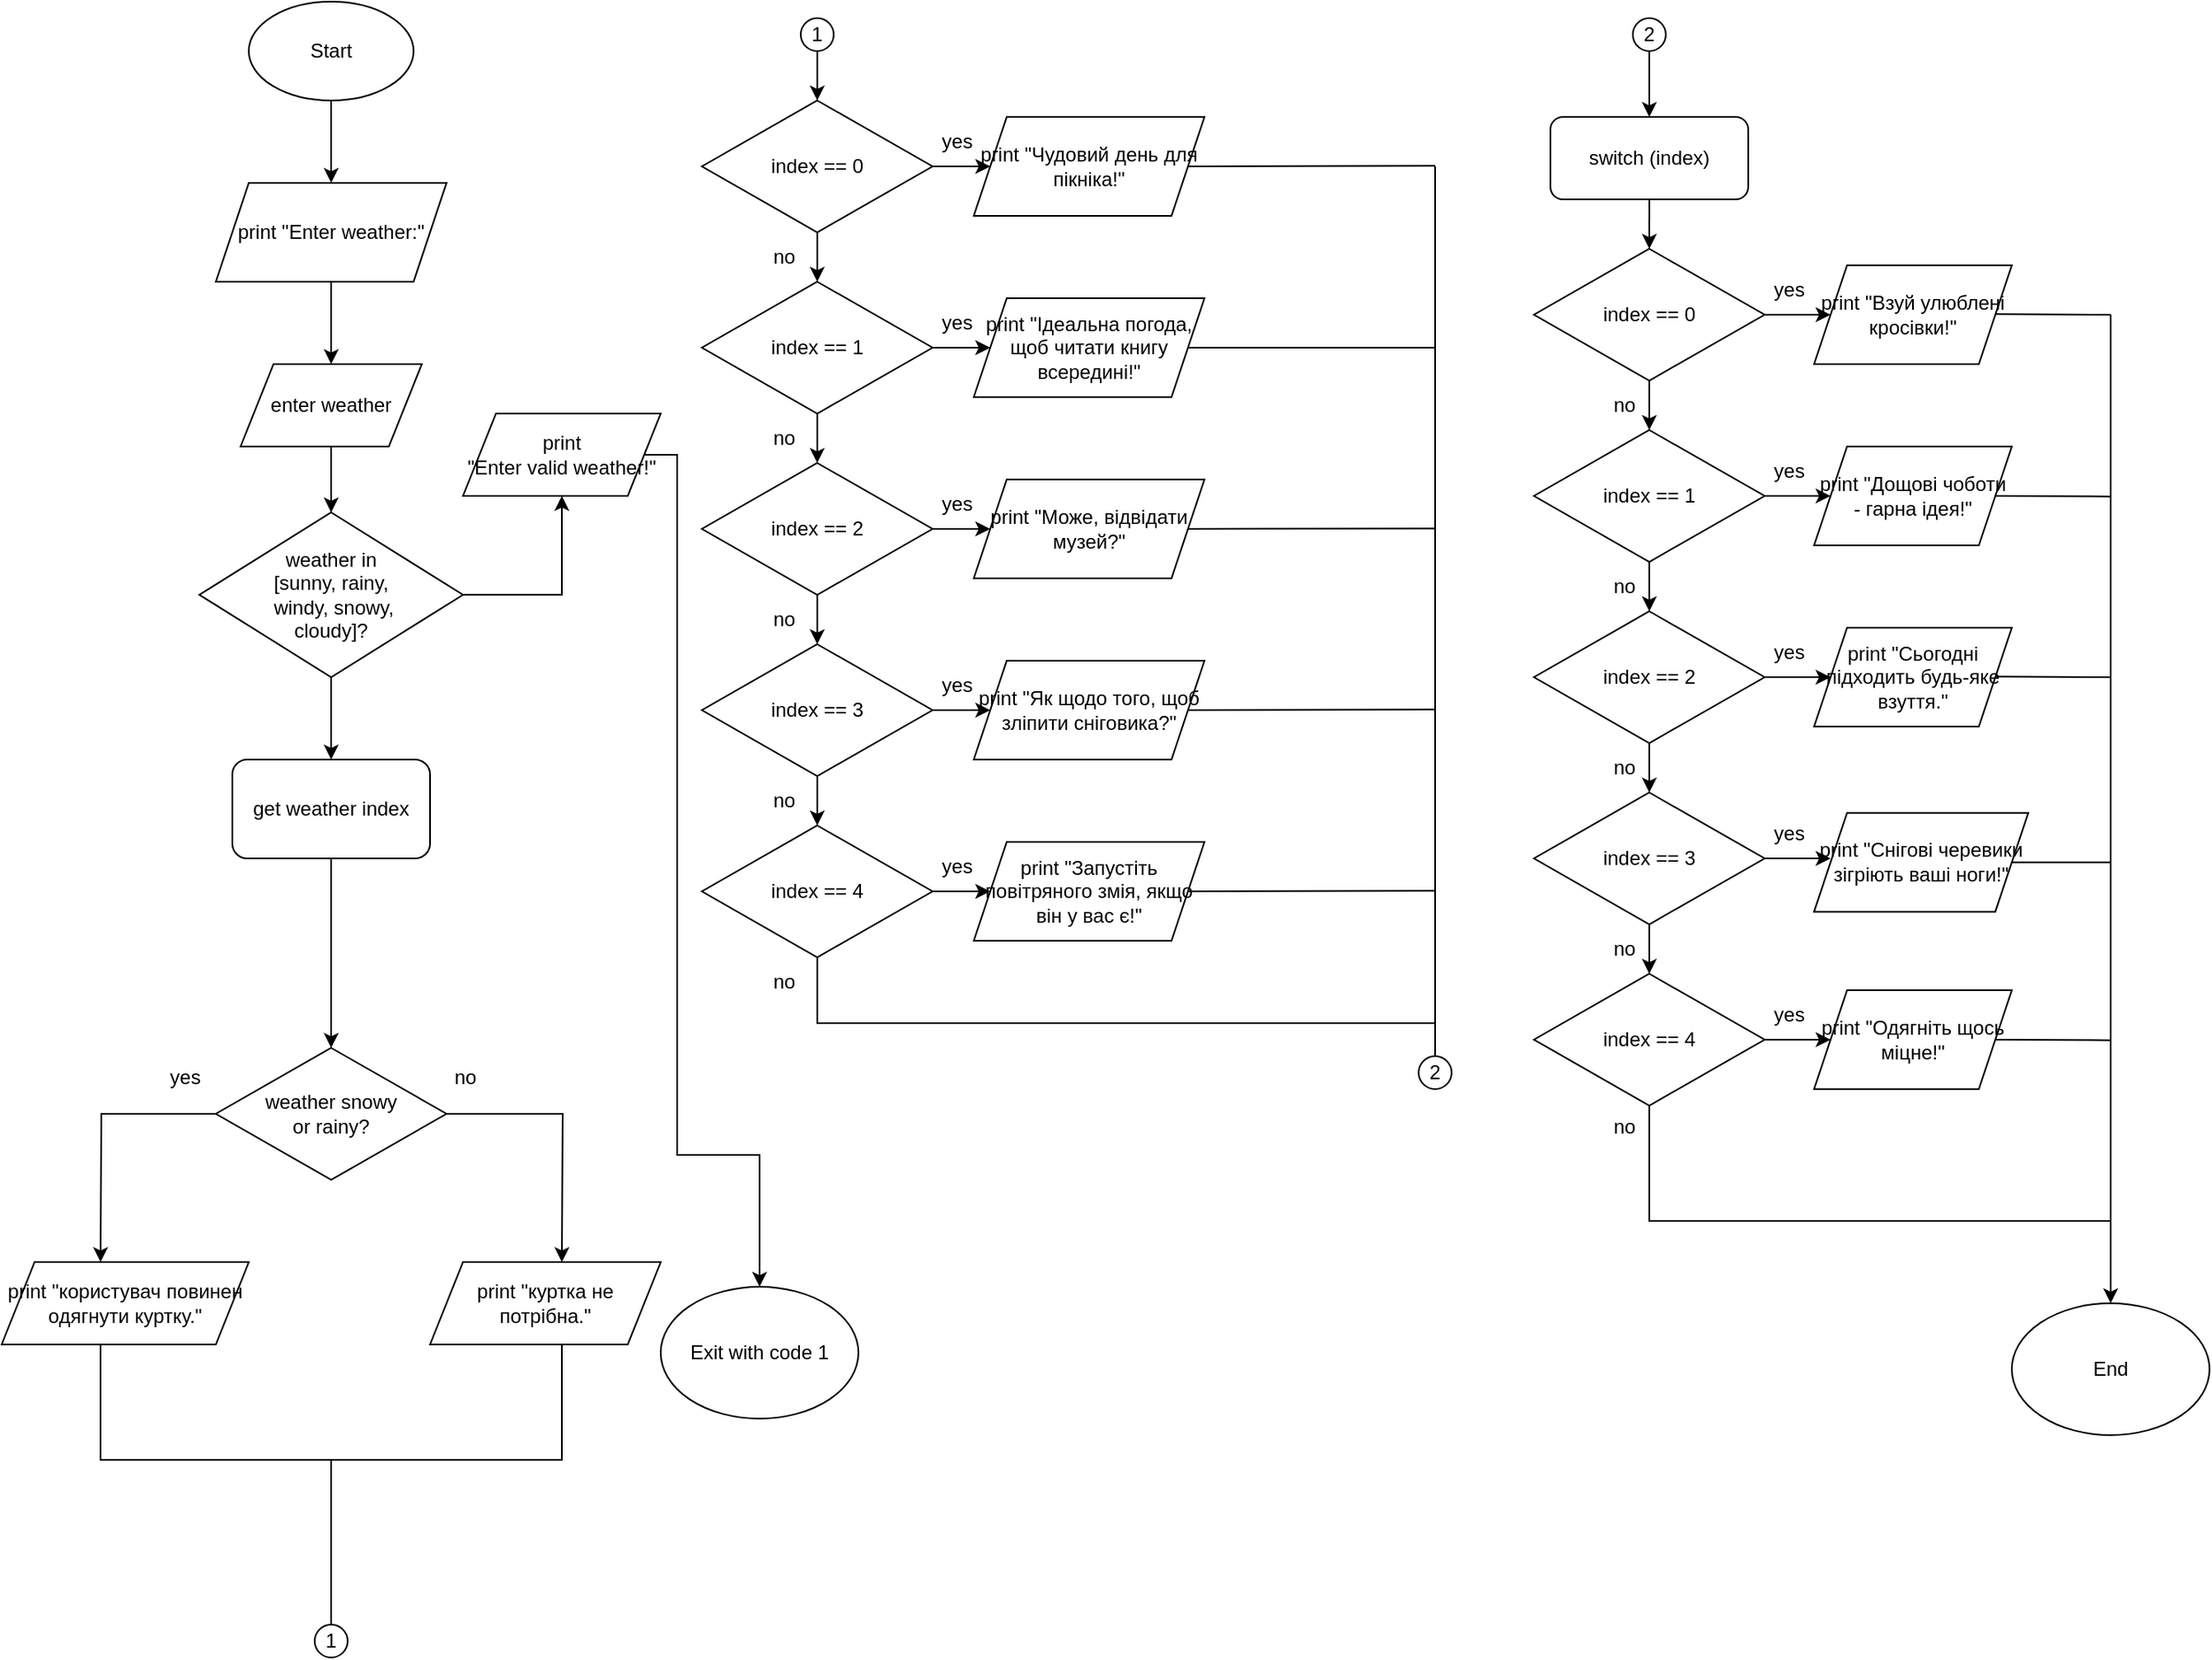 <mxfile version="24.8.4">
  <diagram name="Page-1" id="g-8VrxECPGMRBqIFdhwS">
    <mxGraphModel dx="2551" dy="2468" grid="1" gridSize="10" guides="1" tooltips="1" connect="1" arrows="1" fold="1" page="1" pageScale="1" pageWidth="850" pageHeight="1100" math="0" shadow="0">
      <root>
        <mxCell id="0" />
        <mxCell id="1" parent="0" />
        <mxCell id="TqVlApS9Lq8vHuwlS3Fd-2" style="edgeStyle=orthogonalEdgeStyle;rounded=0;orthogonalLoop=1;jettySize=auto;html=1;entryX=0.5;entryY=0;entryDx=0;entryDy=0;" parent="1" source="TqVlApS9Lq8vHuwlS3Fd-1" target="KM78LgGcO-5bWVKjjNVh-5" edge="1">
          <mxGeometry relative="1" as="geometry">
            <mxPoint x="200" y="-1010" as="targetPoint" />
          </mxGeometry>
        </mxCell>
        <mxCell id="TqVlApS9Lq8vHuwlS3Fd-1" value="Start" style="ellipse;whiteSpace=wrap;html=1;" parent="1" vertex="1">
          <mxGeometry x="150" y="-1100" width="100" height="60" as="geometry" />
        </mxCell>
        <mxCell id="TqVlApS9Lq8vHuwlS3Fd-4" style="edgeStyle=orthogonalEdgeStyle;rounded=0;orthogonalLoop=1;jettySize=auto;html=1;" parent="1" source="TqVlApS9Lq8vHuwlS3Fd-3" target="TqVlApS9Lq8vHuwlS3Fd-5" edge="1">
          <mxGeometry relative="1" as="geometry">
            <mxPoint x="200" y="-790" as="targetPoint" />
          </mxGeometry>
        </mxCell>
        <mxCell id="TqVlApS9Lq8vHuwlS3Fd-3" value="enter weather" style="shape=parallelogram;perimeter=parallelogramPerimeter;whiteSpace=wrap;html=1;fixedSize=1;" parent="1" vertex="1">
          <mxGeometry x="145" y="-880" width="110" height="50" as="geometry" />
        </mxCell>
        <mxCell id="TqVlApS9Lq8vHuwlS3Fd-8" style="edgeStyle=orthogonalEdgeStyle;rounded=0;orthogonalLoop=1;jettySize=auto;html=1;" parent="1" source="TqVlApS9Lq8vHuwlS3Fd-5" edge="1">
          <mxGeometry relative="1" as="geometry">
            <mxPoint x="200" y="-760" as="targetPoint" />
          </mxGeometry>
        </mxCell>
        <mxCell id="KM78LgGcO-5bWVKjjNVh-1" style="edgeStyle=orthogonalEdgeStyle;rounded=0;orthogonalLoop=1;jettySize=auto;html=1;" parent="1" source="TqVlApS9Lq8vHuwlS3Fd-5" target="KM78LgGcO-5bWVKjjNVh-2" edge="1">
          <mxGeometry relative="1" as="geometry">
            <mxPoint x="340.0" y="-800" as="targetPoint" />
            <Array as="points">
              <mxPoint x="340" y="-740" />
            </Array>
          </mxGeometry>
        </mxCell>
        <mxCell id="TqVlApS9Lq8vHuwlS3Fd-5" value="&lt;div&gt;weather in&lt;/div&gt;&lt;div&gt;[sunny, rainy,&lt;/div&gt;&lt;div&gt;&amp;nbsp;windy, snowy,&lt;/div&gt;&lt;div&gt;cloudy]?&lt;/div&gt;" style="rhombus;whiteSpace=wrap;html=1;" parent="1" vertex="1">
          <mxGeometry x="120" y="-790" width="160" height="100" as="geometry" />
        </mxCell>
        <mxCell id="KM78LgGcO-5bWVKjjNVh-2" value="&lt;div&gt;print &lt;br&gt;&lt;/div&gt;&lt;div&gt;&quot;Enter valid weather!&quot;&lt;/div&gt;" style="shape=parallelogram;perimeter=parallelogramPerimeter;whiteSpace=wrap;html=1;fixedSize=1;" parent="1" vertex="1">
          <mxGeometry x="280" y="-850" width="120" height="50" as="geometry" />
        </mxCell>
        <mxCell id="KM78LgGcO-5bWVKjjNVh-6" style="edgeStyle=orthogonalEdgeStyle;rounded=0;orthogonalLoop=1;jettySize=auto;html=1;entryX=0.5;entryY=0;entryDx=0;entryDy=0;" parent="1" source="KM78LgGcO-5bWVKjjNVh-5" target="TqVlApS9Lq8vHuwlS3Fd-3" edge="1">
          <mxGeometry relative="1" as="geometry" />
        </mxCell>
        <mxCell id="KM78LgGcO-5bWVKjjNVh-5" value="print &quot;Enter weather:&quot;" style="shape=parallelogram;perimeter=parallelogramPerimeter;whiteSpace=wrap;html=1;fixedSize=1;" parent="1" vertex="1">
          <mxGeometry x="130" y="-990" width="140" height="60" as="geometry" />
        </mxCell>
        <mxCell id="KM78LgGcO-5bWVKjjNVh-10" style="edgeStyle=orthogonalEdgeStyle;rounded=0;orthogonalLoop=1;jettySize=auto;html=1;" parent="1" source="KM78LgGcO-5bWVKjjNVh-9" edge="1">
          <mxGeometry relative="1" as="geometry">
            <mxPoint x="340.0" y="-335" as="targetPoint" />
          </mxGeometry>
        </mxCell>
        <mxCell id="KM78LgGcO-5bWVKjjNVh-11" style="edgeStyle=orthogonalEdgeStyle;rounded=0;orthogonalLoop=1;jettySize=auto;html=1;" parent="1" source="KM78LgGcO-5bWVKjjNVh-9" edge="1">
          <mxGeometry relative="1" as="geometry">
            <mxPoint x="60" y="-335" as="targetPoint" />
          </mxGeometry>
        </mxCell>
        <mxCell id="KM78LgGcO-5bWVKjjNVh-9" value="&lt;div&gt;weather snowy&lt;/div&gt;&lt;div&gt;or rainy?&lt;/div&gt;" style="rhombus;whiteSpace=wrap;html=1;" parent="1" vertex="1">
          <mxGeometry x="130" y="-465" width="140" height="80" as="geometry" />
        </mxCell>
        <mxCell id="KM78LgGcO-5bWVKjjNVh-15" value="print &quot;користувач повинен одягнути куртку.&quot;" style="shape=parallelogram;perimeter=parallelogramPerimeter;whiteSpace=wrap;html=1;fixedSize=1;" parent="1" vertex="1">
          <mxGeometry y="-335" width="150" height="50" as="geometry" />
        </mxCell>
        <mxCell id="KM78LgGcO-5bWVKjjNVh-16" value="print &quot;куртка не потрібна.&quot;" style="shape=parallelogram;perimeter=parallelogramPerimeter;whiteSpace=wrap;html=1;fixedSize=1;" parent="1" vertex="1">
          <mxGeometry x="260" y="-335" width="140" height="50" as="geometry" />
        </mxCell>
        <mxCell id="KM78LgGcO-5bWVKjjNVh-18" value="" style="endArrow=none;html=1;rounded=0;" parent="1" edge="1">
          <mxGeometry width="50" height="50" relative="1" as="geometry">
            <mxPoint x="200" y="-215" as="sourcePoint" />
            <mxPoint x="60" y="-285" as="targetPoint" />
            <Array as="points">
              <mxPoint x="60" y="-215" />
            </Array>
          </mxGeometry>
        </mxCell>
        <mxCell id="KM78LgGcO-5bWVKjjNVh-21" value="" style="endArrow=none;html=1;rounded=0;" parent="1" edge="1">
          <mxGeometry width="50" height="50" relative="1" as="geometry">
            <mxPoint x="200" y="-215" as="sourcePoint" />
            <mxPoint x="340" y="-285" as="targetPoint" />
            <Array as="points">
              <mxPoint x="340" y="-215" />
            </Array>
          </mxGeometry>
        </mxCell>
        <mxCell id="KM78LgGcO-5bWVKjjNVh-25" value="" style="endArrow=none;html=1;rounded=0;" parent="1" edge="1">
          <mxGeometry width="50" height="50" relative="1" as="geometry">
            <mxPoint x="200" y="-115" as="sourcePoint" />
            <mxPoint x="200" y="-215" as="targetPoint" />
          </mxGeometry>
        </mxCell>
        <mxCell id="KM78LgGcO-5bWVKjjNVh-27" value="1" style="ellipse;whiteSpace=wrap;html=1;aspect=fixed;" parent="1" vertex="1">
          <mxGeometry x="190" y="-115" width="20" height="20" as="geometry" />
        </mxCell>
        <mxCell id="KM78LgGcO-5bWVKjjNVh-29" style="edgeStyle=orthogonalEdgeStyle;rounded=0;orthogonalLoop=1;jettySize=auto;html=1;" parent="1" source="KM78LgGcO-5bWVKjjNVh-28" target="KM78LgGcO-5bWVKjjNVh-30" edge="1">
          <mxGeometry relative="1" as="geometry">
            <mxPoint x="495" y="-1030" as="targetPoint" />
          </mxGeometry>
        </mxCell>
        <mxCell id="KM78LgGcO-5bWVKjjNVh-28" value="1" style="ellipse;whiteSpace=wrap;html=1;aspect=fixed;" parent="1" vertex="1">
          <mxGeometry x="485" y="-1090" width="20" height="20" as="geometry" />
        </mxCell>
        <mxCell id="KM78LgGcO-5bWVKjjNVh-31" style="edgeStyle=orthogonalEdgeStyle;rounded=0;orthogonalLoop=1;jettySize=auto;html=1;" parent="1" source="KM78LgGcO-5bWVKjjNVh-30" edge="1">
          <mxGeometry relative="1" as="geometry">
            <mxPoint x="495" y="-930" as="targetPoint" />
          </mxGeometry>
        </mxCell>
        <mxCell id="KM78LgGcO-5bWVKjjNVh-39" style="edgeStyle=orthogonalEdgeStyle;rounded=0;orthogonalLoop=1;jettySize=auto;html=1;" parent="1" source="KM78LgGcO-5bWVKjjNVh-30" target="KM78LgGcO-5bWVKjjNVh-40" edge="1">
          <mxGeometry relative="1" as="geometry">
            <mxPoint x="600" y="-1000" as="targetPoint" />
          </mxGeometry>
        </mxCell>
        <mxCell id="KM78LgGcO-5bWVKjjNVh-30" value="index == 0" style="rhombus;whiteSpace=wrap;html=1;" parent="1" vertex="1">
          <mxGeometry x="425" y="-1040" width="140" height="80" as="geometry" />
        </mxCell>
        <mxCell id="KM78LgGcO-5bWVKjjNVh-57" style="edgeStyle=orthogonalEdgeStyle;rounded=0;orthogonalLoop=1;jettySize=auto;html=1;entryX=0;entryY=0.5;entryDx=0;entryDy=0;" parent="1" source="KM78LgGcO-5bWVKjjNVh-32" target="KM78LgGcO-5bWVKjjNVh-46" edge="1">
          <mxGeometry relative="1" as="geometry" />
        </mxCell>
        <mxCell id="KM78LgGcO-5bWVKjjNVh-32" value="index == 1" style="rhombus;whiteSpace=wrap;html=1;" parent="1" vertex="1">
          <mxGeometry x="425" y="-930" width="140" height="80" as="geometry" />
        </mxCell>
        <mxCell id="KM78LgGcO-5bWVKjjNVh-33" style="edgeStyle=orthogonalEdgeStyle;rounded=0;orthogonalLoop=1;jettySize=auto;html=1;" parent="1" edge="1">
          <mxGeometry relative="1" as="geometry">
            <mxPoint x="495" y="-820" as="targetPoint" />
            <mxPoint x="495" y="-850" as="sourcePoint" />
          </mxGeometry>
        </mxCell>
        <mxCell id="KM78LgGcO-5bWVKjjNVh-58" style="edgeStyle=orthogonalEdgeStyle;rounded=0;orthogonalLoop=1;jettySize=auto;html=1;entryX=0;entryY=0.5;entryDx=0;entryDy=0;" parent="1" source="KM78LgGcO-5bWVKjjNVh-34" target="KM78LgGcO-5bWVKjjNVh-49" edge="1">
          <mxGeometry relative="1" as="geometry" />
        </mxCell>
        <mxCell id="KM78LgGcO-5bWVKjjNVh-34" value="index == 2" style="rhombus;whiteSpace=wrap;html=1;" parent="1" vertex="1">
          <mxGeometry x="425" y="-820" width="140" height="80" as="geometry" />
        </mxCell>
        <mxCell id="KM78LgGcO-5bWVKjjNVh-35" style="edgeStyle=orthogonalEdgeStyle;rounded=0;orthogonalLoop=1;jettySize=auto;html=1;" parent="1" edge="1">
          <mxGeometry relative="1" as="geometry">
            <mxPoint x="495" y="-710" as="targetPoint" />
            <mxPoint x="495" y="-740" as="sourcePoint" />
          </mxGeometry>
        </mxCell>
        <mxCell id="KM78LgGcO-5bWVKjjNVh-59" style="edgeStyle=orthogonalEdgeStyle;rounded=0;orthogonalLoop=1;jettySize=auto;html=1;entryX=0;entryY=0.5;entryDx=0;entryDy=0;" parent="1" source="KM78LgGcO-5bWVKjjNVh-36" target="KM78LgGcO-5bWVKjjNVh-52" edge="1">
          <mxGeometry relative="1" as="geometry" />
        </mxCell>
        <mxCell id="KM78LgGcO-5bWVKjjNVh-36" value="index == 3" style="rhombus;whiteSpace=wrap;html=1;" parent="1" vertex="1">
          <mxGeometry x="425" y="-710" width="140" height="80" as="geometry" />
        </mxCell>
        <mxCell id="KM78LgGcO-5bWVKjjNVh-37" style="edgeStyle=orthogonalEdgeStyle;rounded=0;orthogonalLoop=1;jettySize=auto;html=1;" parent="1" edge="1">
          <mxGeometry relative="1" as="geometry">
            <mxPoint x="495" y="-600" as="targetPoint" />
            <mxPoint x="495" y="-630" as="sourcePoint" />
          </mxGeometry>
        </mxCell>
        <mxCell id="KM78LgGcO-5bWVKjjNVh-60" style="edgeStyle=orthogonalEdgeStyle;rounded=0;orthogonalLoop=1;jettySize=auto;html=1;" parent="1" source="KM78LgGcO-5bWVKjjNVh-38" target="KM78LgGcO-5bWVKjjNVh-55" edge="1">
          <mxGeometry relative="1" as="geometry" />
        </mxCell>
        <mxCell id="KM78LgGcO-5bWVKjjNVh-38" value="index == 4" style="rhombus;whiteSpace=wrap;html=1;" parent="1" vertex="1">
          <mxGeometry x="425" y="-600" width="140" height="80" as="geometry" />
        </mxCell>
        <mxCell id="KM78LgGcO-5bWVKjjNVh-40" value="print &quot;Чудовий день для пікніка!&quot;" style="shape=parallelogram;perimeter=parallelogramPerimeter;whiteSpace=wrap;html=1;fixedSize=1;" parent="1" vertex="1">
          <mxGeometry x="590" y="-1030" width="140" height="60" as="geometry" />
        </mxCell>
        <mxCell id="KM78LgGcO-5bWVKjjNVh-46" value="print &quot;Ідеальна погода, щоб читати книгу всередині!&quot;" style="shape=parallelogram;perimeter=parallelogramPerimeter;whiteSpace=wrap;html=1;fixedSize=1;" parent="1" vertex="1">
          <mxGeometry x="590" y="-920" width="140" height="60" as="geometry" />
        </mxCell>
        <mxCell id="KM78LgGcO-5bWVKjjNVh-49" value="print &quot;Може, відвідати музей?&quot;" style="shape=parallelogram;perimeter=parallelogramPerimeter;whiteSpace=wrap;html=1;fixedSize=1;" parent="1" vertex="1">
          <mxGeometry x="590" y="-810" width="140" height="60" as="geometry" />
        </mxCell>
        <mxCell id="KM78LgGcO-5bWVKjjNVh-52" value="print &quot;Як щодо того, щоб зліпити сніговика?&quot;" style="shape=parallelogram;perimeter=parallelogramPerimeter;whiteSpace=wrap;html=1;fixedSize=1;" parent="1" vertex="1">
          <mxGeometry x="590" y="-700" width="140" height="60" as="geometry" />
        </mxCell>
        <mxCell id="KM78LgGcO-5bWVKjjNVh-55" value="print &quot;Запустіть повітряного змія, якщо він у вас є!&quot;" style="shape=parallelogram;perimeter=parallelogramPerimeter;whiteSpace=wrap;html=1;fixedSize=1;" parent="1" vertex="1">
          <mxGeometry x="590" y="-590" width="140" height="60" as="geometry" />
        </mxCell>
        <mxCell id="KM78LgGcO-5bWVKjjNVh-66" value="" style="endArrow=none;html=1;rounded=0;exitX=1;exitY=0.5;exitDx=0;exitDy=0;" parent="1" edge="1" source="KM78LgGcO-5bWVKjjNVh-46">
          <mxGeometry width="50" height="50" relative="1" as="geometry">
            <mxPoint x="830" y="-890" as="sourcePoint" />
            <mxPoint x="870" y="-890" as="targetPoint" />
          </mxGeometry>
        </mxCell>
        <mxCell id="KM78LgGcO-5bWVKjjNVh-67" value="" style="endArrow=none;html=1;rounded=0;exitX=1;exitY=0.5;exitDx=0;exitDy=0;" parent="1" edge="1" source="KM78LgGcO-5bWVKjjNVh-49">
          <mxGeometry width="50" height="50" relative="1" as="geometry">
            <mxPoint x="830" y="-780.28" as="sourcePoint" />
            <mxPoint x="870" y="-780.28" as="targetPoint" />
          </mxGeometry>
        </mxCell>
        <mxCell id="KM78LgGcO-5bWVKjjNVh-68" value="" style="endArrow=none;html=1;rounded=0;exitX=1;exitY=0.5;exitDx=0;exitDy=0;" parent="1" edge="1" source="KM78LgGcO-5bWVKjjNVh-52">
          <mxGeometry width="50" height="50" relative="1" as="geometry">
            <mxPoint x="830" y="-670.33" as="sourcePoint" />
            <mxPoint x="870" y="-670.33" as="targetPoint" />
          </mxGeometry>
        </mxCell>
        <mxCell id="KM78LgGcO-5bWVKjjNVh-69" value="" style="endArrow=none;html=1;rounded=0;exitX=1;exitY=0.5;exitDx=0;exitDy=0;" parent="1" edge="1" source="KM78LgGcO-5bWVKjjNVh-55">
          <mxGeometry width="50" height="50" relative="1" as="geometry">
            <mxPoint x="830" y="-560.33" as="sourcePoint" />
            <mxPoint x="870" y="-560.33" as="targetPoint" />
          </mxGeometry>
        </mxCell>
        <mxCell id="KM78LgGcO-5bWVKjjNVh-82" style="edgeStyle=orthogonalEdgeStyle;rounded=0;orthogonalLoop=1;jettySize=auto;html=1;" parent="1" source="KM78LgGcO-5bWVKjjNVh-81" edge="1">
          <mxGeometry relative="1" as="geometry">
            <mxPoint x="1000" y="-1030" as="targetPoint" />
          </mxGeometry>
        </mxCell>
        <mxCell id="KM78LgGcO-5bWVKjjNVh-81" value="2" style="ellipse;whiteSpace=wrap;html=1;aspect=fixed;" parent="1" vertex="1">
          <mxGeometry x="990" y="-1090" width="20" height="20" as="geometry" />
        </mxCell>
        <mxCell id="KM78LgGcO-5bWVKjjNVh-86" style="edgeStyle=orthogonalEdgeStyle;rounded=0;orthogonalLoop=1;jettySize=auto;html=1;entryX=0.5;entryY=0;entryDx=0;entryDy=0;" parent="1" target="KM78LgGcO-5bWVKjjNVh-85" edge="1">
          <mxGeometry relative="1" as="geometry">
            <mxPoint x="1000.03" y="-980" as="sourcePoint" />
          </mxGeometry>
        </mxCell>
        <mxCell id="KM78LgGcO-5bWVKjjNVh-96" style="edgeStyle=orthogonalEdgeStyle;rounded=0;orthogonalLoop=1;jettySize=auto;html=1;" parent="1" source="KM78LgGcO-5bWVKjjNVh-85" edge="1">
          <mxGeometry relative="1" as="geometry">
            <mxPoint x="1000" y="-840" as="targetPoint" />
          </mxGeometry>
        </mxCell>
        <mxCell id="KM78LgGcO-5bWVKjjNVh-111" style="edgeStyle=orthogonalEdgeStyle;rounded=0;orthogonalLoop=1;jettySize=auto;html=1;" parent="1" source="KM78LgGcO-5bWVKjjNVh-85" edge="1">
          <mxGeometry relative="1" as="geometry">
            <mxPoint x="1110" y="-910" as="targetPoint" />
          </mxGeometry>
        </mxCell>
        <mxCell id="KM78LgGcO-5bWVKjjNVh-85" value="index == 0" style="rhombus;whiteSpace=wrap;html=1;" parent="1" vertex="1">
          <mxGeometry x="930" y="-950" width="140" height="80" as="geometry" />
        </mxCell>
        <mxCell id="KM78LgGcO-5bWVKjjNVh-90" value="" style="endArrow=none;html=1;rounded=0;exitX=1;exitY=0.5;exitDx=0;exitDy=0;" parent="1" edge="1" source="KM78LgGcO-5bWVKjjNVh-40">
          <mxGeometry width="50" height="50" relative="1" as="geometry">
            <mxPoint x="830" y="-1000.33" as="sourcePoint" />
            <mxPoint x="870" y="-1000.33" as="targetPoint" />
          </mxGeometry>
        </mxCell>
        <mxCell id="KM78LgGcO-5bWVKjjNVh-91" value="" style="endArrow=none;html=1;rounded=0;" parent="1" edge="1">
          <mxGeometry width="50" height="50" relative="1" as="geometry">
            <mxPoint x="870" y="-460" as="sourcePoint" />
            <mxPoint x="870" y="-1000" as="targetPoint" />
          </mxGeometry>
        </mxCell>
        <mxCell id="KM78LgGcO-5bWVKjjNVh-92" value="2" style="ellipse;whiteSpace=wrap;html=1;aspect=fixed;" parent="1" vertex="1">
          <mxGeometry x="860" y="-460" width="20" height="20" as="geometry" />
        </mxCell>
        <mxCell id="KM78LgGcO-5bWVKjjNVh-95" value="" style="endArrow=none;html=1;rounded=0;" parent="1" edge="1">
          <mxGeometry width="50" height="50" relative="1" as="geometry">
            <mxPoint x="870" y="-480" as="sourcePoint" />
            <mxPoint x="495" y="-520" as="targetPoint" />
            <Array as="points">
              <mxPoint x="495" y="-480" />
            </Array>
          </mxGeometry>
        </mxCell>
        <mxCell id="KM78LgGcO-5bWVKjjNVh-97" style="edgeStyle=orthogonalEdgeStyle;rounded=0;orthogonalLoop=1;jettySize=auto;html=1;" parent="1" source="KM78LgGcO-5bWVKjjNVh-98" edge="1">
          <mxGeometry relative="1" as="geometry">
            <mxPoint x="1000" y="-730" as="targetPoint" />
          </mxGeometry>
        </mxCell>
        <mxCell id="KM78LgGcO-5bWVKjjNVh-110" style="edgeStyle=orthogonalEdgeStyle;rounded=0;orthogonalLoop=1;jettySize=auto;html=1;" parent="1" source="KM78LgGcO-5bWVKjjNVh-98" edge="1">
          <mxGeometry relative="1" as="geometry">
            <mxPoint x="1110" y="-800" as="targetPoint" />
          </mxGeometry>
        </mxCell>
        <mxCell id="KM78LgGcO-5bWVKjjNVh-98" value="index == 1" style="rhombus;whiteSpace=wrap;html=1;" parent="1" vertex="1">
          <mxGeometry x="930" y="-840" width="140" height="80" as="geometry" />
        </mxCell>
        <mxCell id="KM78LgGcO-5bWVKjjNVh-99" style="edgeStyle=orthogonalEdgeStyle;rounded=0;orthogonalLoop=1;jettySize=auto;html=1;" parent="1" source="KM78LgGcO-5bWVKjjNVh-100" edge="1">
          <mxGeometry relative="1" as="geometry">
            <mxPoint x="1000" y="-620" as="targetPoint" />
          </mxGeometry>
        </mxCell>
        <mxCell id="KM78LgGcO-5bWVKjjNVh-109" style="edgeStyle=orthogonalEdgeStyle;rounded=0;orthogonalLoop=1;jettySize=auto;html=1;" parent="1" source="KM78LgGcO-5bWVKjjNVh-100" edge="1">
          <mxGeometry relative="1" as="geometry">
            <mxPoint x="1110" y="-690" as="targetPoint" />
          </mxGeometry>
        </mxCell>
        <mxCell id="KM78LgGcO-5bWVKjjNVh-100" value="index == 2" style="rhombus;whiteSpace=wrap;html=1;" parent="1" vertex="1">
          <mxGeometry x="930" y="-730" width="140" height="80" as="geometry" />
        </mxCell>
        <mxCell id="KM78LgGcO-5bWVKjjNVh-101" style="edgeStyle=orthogonalEdgeStyle;rounded=0;orthogonalLoop=1;jettySize=auto;html=1;" parent="1" source="KM78LgGcO-5bWVKjjNVh-102" edge="1">
          <mxGeometry relative="1" as="geometry">
            <mxPoint x="1000" y="-510" as="targetPoint" />
          </mxGeometry>
        </mxCell>
        <mxCell id="KM78LgGcO-5bWVKjjNVh-108" style="edgeStyle=orthogonalEdgeStyle;rounded=0;orthogonalLoop=1;jettySize=auto;html=1;" parent="1" source="KM78LgGcO-5bWVKjjNVh-102" edge="1">
          <mxGeometry relative="1" as="geometry">
            <mxPoint x="1110" y="-580" as="targetPoint" />
          </mxGeometry>
        </mxCell>
        <mxCell id="KM78LgGcO-5bWVKjjNVh-102" value="index == 3" style="rhombus;whiteSpace=wrap;html=1;" parent="1" vertex="1">
          <mxGeometry x="930" y="-620" width="140" height="80" as="geometry" />
        </mxCell>
        <mxCell id="KM78LgGcO-5bWVKjjNVh-107" style="edgeStyle=orthogonalEdgeStyle;rounded=0;orthogonalLoop=1;jettySize=auto;html=1;" parent="1" source="KM78LgGcO-5bWVKjjNVh-104" edge="1">
          <mxGeometry relative="1" as="geometry">
            <mxPoint x="1110" y="-470" as="targetPoint" />
          </mxGeometry>
        </mxCell>
        <mxCell id="KM78LgGcO-5bWVKjjNVh-104" value="index == 4" style="rhombus;whiteSpace=wrap;html=1;" parent="1" vertex="1">
          <mxGeometry x="930" y="-510" width="140" height="80" as="geometry" />
        </mxCell>
        <mxCell id="KM78LgGcO-5bWVKjjNVh-105" value="" style="endArrow=none;html=1;rounded=0;" parent="1" edge="1">
          <mxGeometry width="50" height="50" relative="1" as="geometry">
            <mxPoint x="1280" y="-360" as="sourcePoint" />
            <mxPoint x="1000" y="-430" as="targetPoint" />
            <Array as="points">
              <mxPoint x="1000" y="-360" />
            </Array>
          </mxGeometry>
        </mxCell>
        <mxCell id="KM78LgGcO-5bWVKjjNVh-123" value="print &quot;Взуй улюблені кросівки!&quot;" style="shape=parallelogram;perimeter=parallelogramPerimeter;whiteSpace=wrap;html=1;fixedSize=1;" parent="1" vertex="1">
          <mxGeometry x="1100" y="-940" width="120" height="60" as="geometry" />
        </mxCell>
        <mxCell id="KM78LgGcO-5bWVKjjNVh-124" value="print &quot;Дощові чоботи - гарна ідея!&quot;" style="shape=parallelogram;perimeter=parallelogramPerimeter;whiteSpace=wrap;html=1;fixedSize=1;" parent="1" vertex="1">
          <mxGeometry x="1100" y="-830" width="120" height="60" as="geometry" />
        </mxCell>
        <mxCell id="KM78LgGcO-5bWVKjjNVh-125" value="print &quot;Сьогодні підходить будь-яке взуття.&quot;" style="shape=parallelogram;perimeter=parallelogramPerimeter;whiteSpace=wrap;html=1;fixedSize=1;" parent="1" vertex="1">
          <mxGeometry x="1100" y="-720" width="120" height="60" as="geometry" />
        </mxCell>
        <mxCell id="KM78LgGcO-5bWVKjjNVh-126" value="print &quot;Снігові черевики зігріють ваші ноги!&quot;" style="shape=parallelogram;perimeter=parallelogramPerimeter;whiteSpace=wrap;html=1;fixedSize=1;" parent="1" vertex="1">
          <mxGeometry x="1100" y="-607.67" width="130" height="60" as="geometry" />
        </mxCell>
        <mxCell id="KM78LgGcO-5bWVKjjNVh-127" value="print &quot;Одягніть щось міцне!&quot;" style="shape=parallelogram;perimeter=parallelogramPerimeter;whiteSpace=wrap;html=1;fixedSize=1;" parent="1" vertex="1">
          <mxGeometry x="1100" y="-500" width="120" height="60" as="geometry" />
        </mxCell>
        <mxCell id="KM78LgGcO-5bWVKjjNVh-130" value="" style="endArrow=none;html=1;rounded=0;" parent="1" edge="1">
          <mxGeometry width="50" height="50" relative="1" as="geometry">
            <mxPoint x="1210" y="-910.33" as="sourcePoint" />
            <mxPoint x="1280" y="-910" as="targetPoint" />
          </mxGeometry>
        </mxCell>
        <mxCell id="KM78LgGcO-5bWVKjjNVh-132" value="" style="endArrow=none;html=1;rounded=0;" parent="1" edge="1">
          <mxGeometry width="50" height="50" relative="1" as="geometry">
            <mxPoint x="1210" y="-800" as="sourcePoint" />
            <mxPoint x="1280" y="-799.67" as="targetPoint" />
          </mxGeometry>
        </mxCell>
        <mxCell id="KM78LgGcO-5bWVKjjNVh-134" value="" style="endArrow=none;html=1;rounded=0;" parent="1" edge="1">
          <mxGeometry width="50" height="50" relative="1" as="geometry">
            <mxPoint x="1210" y="-690.33" as="sourcePoint" />
            <mxPoint x="1280" y="-690" as="targetPoint" />
          </mxGeometry>
        </mxCell>
        <mxCell id="KM78LgGcO-5bWVKjjNVh-136" value="" style="endArrow=none;html=1;rounded=0;exitX=1;exitY=0.5;exitDx=0;exitDy=0;" parent="1" source="KM78LgGcO-5bWVKjjNVh-126" edge="1">
          <mxGeometry width="50" height="50" relative="1" as="geometry">
            <mxPoint x="1210" y="-578" as="sourcePoint" />
            <mxPoint x="1280" y="-577.67" as="targetPoint" />
          </mxGeometry>
        </mxCell>
        <mxCell id="KM78LgGcO-5bWVKjjNVh-138" value="" style="endArrow=none;html=1;rounded=0;" parent="1" edge="1">
          <mxGeometry width="50" height="50" relative="1" as="geometry">
            <mxPoint x="1210" y="-470.0" as="sourcePoint" />
            <mxPoint x="1280" y="-469.67" as="targetPoint" />
          </mxGeometry>
        </mxCell>
        <mxCell id="KM78LgGcO-5bWVKjjNVh-142" value="" style="endArrow=none;html=1;rounded=0;" parent="1" edge="1">
          <mxGeometry width="50" height="50" relative="1" as="geometry">
            <mxPoint x="1280" y="-360" as="sourcePoint" />
            <mxPoint x="1280" y="-910" as="targetPoint" />
          </mxGeometry>
        </mxCell>
        <mxCell id="KM78LgGcO-5bWVKjjNVh-143" value="" style="endArrow=classic;html=1;rounded=0;" parent="1" edge="1">
          <mxGeometry width="50" height="50" relative="1" as="geometry">
            <mxPoint x="1280" y="-360" as="sourcePoint" />
            <mxPoint x="1280" y="-310" as="targetPoint" />
          </mxGeometry>
        </mxCell>
        <mxCell id="KM78LgGcO-5bWVKjjNVh-144" value="End" style="ellipse;whiteSpace=wrap;html=1;" parent="1" vertex="1">
          <mxGeometry x="1220" y="-310" width="120" height="80" as="geometry" />
        </mxCell>
        <mxCell id="-DnWc0YM8DA9V4ft4U6J-2" value="" style="endArrow=classic;html=1;rounded=0;exitX=1;exitY=0.5;exitDx=0;exitDy=0;entryX=0.5;entryY=0;entryDx=0;entryDy=0;" edge="1" parent="1" source="KM78LgGcO-5bWVKjjNVh-2" target="-DnWc0YM8DA9V4ft4U6J-3">
          <mxGeometry width="50" height="50" relative="1" as="geometry">
            <mxPoint x="420" y="-810" as="sourcePoint" />
            <mxPoint x="470" y="-860" as="targetPoint" />
            <Array as="points">
              <mxPoint x="410" y="-825" />
              <mxPoint x="410" y="-400" />
              <mxPoint x="460" y="-400" />
            </Array>
          </mxGeometry>
        </mxCell>
        <mxCell id="-DnWc0YM8DA9V4ft4U6J-3" value="&lt;div&gt;Exit with code 1&lt;/div&gt;" style="ellipse;whiteSpace=wrap;html=1;" vertex="1" parent="1">
          <mxGeometry x="400" y="-320" width="120" height="80" as="geometry" />
        </mxCell>
        <mxCell id="-DnWc0YM8DA9V4ft4U6J-4" value="" style="endArrow=classic;html=1;rounded=0;exitX=0.5;exitY=1;exitDx=0;exitDy=0;entryX=0.5;entryY=0;entryDx=0;entryDy=0;" edge="1" parent="1" source="TqVlApS9Lq8vHuwlS3Fd-5" target="-DnWc0YM8DA9V4ft4U6J-5">
          <mxGeometry width="50" height="50" relative="1" as="geometry">
            <mxPoint x="220" y="-640" as="sourcePoint" />
            <mxPoint x="270" y="-690" as="targetPoint" />
          </mxGeometry>
        </mxCell>
        <mxCell id="-DnWc0YM8DA9V4ft4U6J-6" style="edgeStyle=orthogonalEdgeStyle;rounded=0;orthogonalLoop=1;jettySize=auto;html=1;exitX=0.5;exitY=1;exitDx=0;exitDy=0;entryX=0.5;entryY=0;entryDx=0;entryDy=0;" edge="1" parent="1" source="-DnWc0YM8DA9V4ft4U6J-5" target="KM78LgGcO-5bWVKjjNVh-9">
          <mxGeometry relative="1" as="geometry" />
        </mxCell>
        <mxCell id="-DnWc0YM8DA9V4ft4U6J-5" value="get weather index" style="rounded=1;whiteSpace=wrap;html=1;" vertex="1" parent="1">
          <mxGeometry x="140" y="-640" width="120" height="60" as="geometry" />
        </mxCell>
        <mxCell id="-DnWc0YM8DA9V4ft4U6J-7" value="yes" style="text;html=1;align=center;verticalAlign=middle;resizable=0;points=[];autosize=1;strokeColor=none;fillColor=none;" vertex="1" parent="1">
          <mxGeometry x="91" y="-462" width="40" height="30" as="geometry" />
        </mxCell>
        <mxCell id="-DnWc0YM8DA9V4ft4U6J-8" value="no" style="text;html=1;align=center;verticalAlign=middle;resizable=0;points=[];autosize=1;strokeColor=none;fillColor=none;" vertex="1" parent="1">
          <mxGeometry x="261" y="-462" width="40" height="30" as="geometry" />
        </mxCell>
        <mxCell id="-DnWc0YM8DA9V4ft4U6J-9" value="switch (index)" style="rounded=1;whiteSpace=wrap;html=1;" vertex="1" parent="1">
          <mxGeometry x="940" y="-1030" width="120" height="50" as="geometry" />
        </mxCell>
        <mxCell id="-DnWc0YM8DA9V4ft4U6J-12" value="yes" style="text;html=1;align=center;verticalAlign=middle;whiteSpace=wrap;rounded=0;" vertex="1" parent="1">
          <mxGeometry x="1070" y="-940" width="30" height="30" as="geometry" />
        </mxCell>
        <mxCell id="-DnWc0YM8DA9V4ft4U6J-13" value="yes" style="text;html=1;align=center;verticalAlign=middle;whiteSpace=wrap;rounded=0;" vertex="1" parent="1">
          <mxGeometry x="1070" y="-830" width="30" height="30" as="geometry" />
        </mxCell>
        <mxCell id="-DnWc0YM8DA9V4ft4U6J-14" value="yes" style="text;html=1;align=center;verticalAlign=middle;whiteSpace=wrap;rounded=0;" vertex="1" parent="1">
          <mxGeometry x="1070" y="-720" width="30" height="30" as="geometry" />
        </mxCell>
        <mxCell id="-DnWc0YM8DA9V4ft4U6J-15" value="yes" style="text;html=1;align=center;verticalAlign=middle;whiteSpace=wrap;rounded=0;" vertex="1" parent="1">
          <mxGeometry x="1070" y="-610" width="30" height="30" as="geometry" />
        </mxCell>
        <mxCell id="-DnWc0YM8DA9V4ft4U6J-16" value="yes" style="text;html=1;align=center;verticalAlign=middle;whiteSpace=wrap;rounded=0;" vertex="1" parent="1">
          <mxGeometry x="1070" y="-500" width="30" height="30" as="geometry" />
        </mxCell>
        <mxCell id="-DnWc0YM8DA9V4ft4U6J-17" value="&lt;div&gt;no&lt;/div&gt;" style="text;html=1;align=center;verticalAlign=middle;whiteSpace=wrap;rounded=0;" vertex="1" parent="1">
          <mxGeometry x="970" y="-432" width="30" height="30" as="geometry" />
        </mxCell>
        <mxCell id="-DnWc0YM8DA9V4ft4U6J-18" value="&lt;div&gt;no&lt;/div&gt;" style="text;html=1;align=center;verticalAlign=middle;whiteSpace=wrap;rounded=0;" vertex="1" parent="1">
          <mxGeometry x="970" y="-540" width="30" height="30" as="geometry" />
        </mxCell>
        <mxCell id="-DnWc0YM8DA9V4ft4U6J-20" value="&lt;div&gt;no&lt;/div&gt;" style="text;html=1;align=center;verticalAlign=middle;whiteSpace=wrap;rounded=0;" vertex="1" parent="1">
          <mxGeometry x="970" y="-650" width="30" height="30" as="geometry" />
        </mxCell>
        <mxCell id="-DnWc0YM8DA9V4ft4U6J-21" value="&lt;div&gt;no&lt;/div&gt;" style="text;html=1;align=center;verticalAlign=middle;whiteSpace=wrap;rounded=0;" vertex="1" parent="1">
          <mxGeometry x="970" y="-760" width="30" height="30" as="geometry" />
        </mxCell>
        <mxCell id="-DnWc0YM8DA9V4ft4U6J-22" value="&lt;div&gt;no&lt;/div&gt;" style="text;html=1;align=center;verticalAlign=middle;whiteSpace=wrap;rounded=0;" vertex="1" parent="1">
          <mxGeometry x="970" y="-870" width="30" height="30" as="geometry" />
        </mxCell>
        <mxCell id="-DnWc0YM8DA9V4ft4U6J-23" value="yes" style="text;html=1;align=center;verticalAlign=middle;whiteSpace=wrap;rounded=0;" vertex="1" parent="1">
          <mxGeometry x="565" y="-1030" width="30" height="30" as="geometry" />
        </mxCell>
        <mxCell id="-DnWc0YM8DA9V4ft4U6J-24" value="yes" style="text;html=1;align=center;verticalAlign=middle;whiteSpace=wrap;rounded=0;" vertex="1" parent="1">
          <mxGeometry x="565" y="-920" width="30" height="30" as="geometry" />
        </mxCell>
        <mxCell id="-DnWc0YM8DA9V4ft4U6J-25" value="yes" style="text;html=1;align=center;verticalAlign=middle;whiteSpace=wrap;rounded=0;" vertex="1" parent="1">
          <mxGeometry x="565" y="-810" width="30" height="30" as="geometry" />
        </mxCell>
        <mxCell id="-DnWc0YM8DA9V4ft4U6J-26" value="yes" style="text;html=1;align=center;verticalAlign=middle;whiteSpace=wrap;rounded=0;" vertex="1" parent="1">
          <mxGeometry x="565" y="-700" width="30" height="30" as="geometry" />
        </mxCell>
        <mxCell id="-DnWc0YM8DA9V4ft4U6J-27" value="yes" style="text;html=1;align=center;verticalAlign=middle;whiteSpace=wrap;rounded=0;" vertex="1" parent="1">
          <mxGeometry x="565" y="-590" width="30" height="30" as="geometry" />
        </mxCell>
        <mxCell id="-DnWc0YM8DA9V4ft4U6J-28" value="&lt;div&gt;no&lt;/div&gt;" style="text;html=1;align=center;verticalAlign=middle;whiteSpace=wrap;rounded=0;" vertex="1" parent="1">
          <mxGeometry x="460" y="-520" width="30" height="30" as="geometry" />
        </mxCell>
        <mxCell id="-DnWc0YM8DA9V4ft4U6J-29" value="&lt;div&gt;no&lt;/div&gt;" style="text;html=1;align=center;verticalAlign=middle;whiteSpace=wrap;rounded=0;" vertex="1" parent="1">
          <mxGeometry x="460" y="-630" width="30" height="30" as="geometry" />
        </mxCell>
        <mxCell id="-DnWc0YM8DA9V4ft4U6J-30" value="&lt;div&gt;no&lt;/div&gt;" style="text;html=1;align=center;verticalAlign=middle;whiteSpace=wrap;rounded=0;" vertex="1" parent="1">
          <mxGeometry x="460" y="-740" width="30" height="30" as="geometry" />
        </mxCell>
        <mxCell id="-DnWc0YM8DA9V4ft4U6J-31" value="&lt;div&gt;no&lt;/div&gt;" style="text;html=1;align=center;verticalAlign=middle;whiteSpace=wrap;rounded=0;" vertex="1" parent="1">
          <mxGeometry x="460" y="-850" width="30" height="30" as="geometry" />
        </mxCell>
        <mxCell id="-DnWc0YM8DA9V4ft4U6J-32" value="&lt;div&gt;no&lt;/div&gt;" style="text;html=1;align=center;verticalAlign=middle;whiteSpace=wrap;rounded=0;" vertex="1" parent="1">
          <mxGeometry x="460" y="-960" width="30" height="30" as="geometry" />
        </mxCell>
      </root>
    </mxGraphModel>
  </diagram>
</mxfile>
